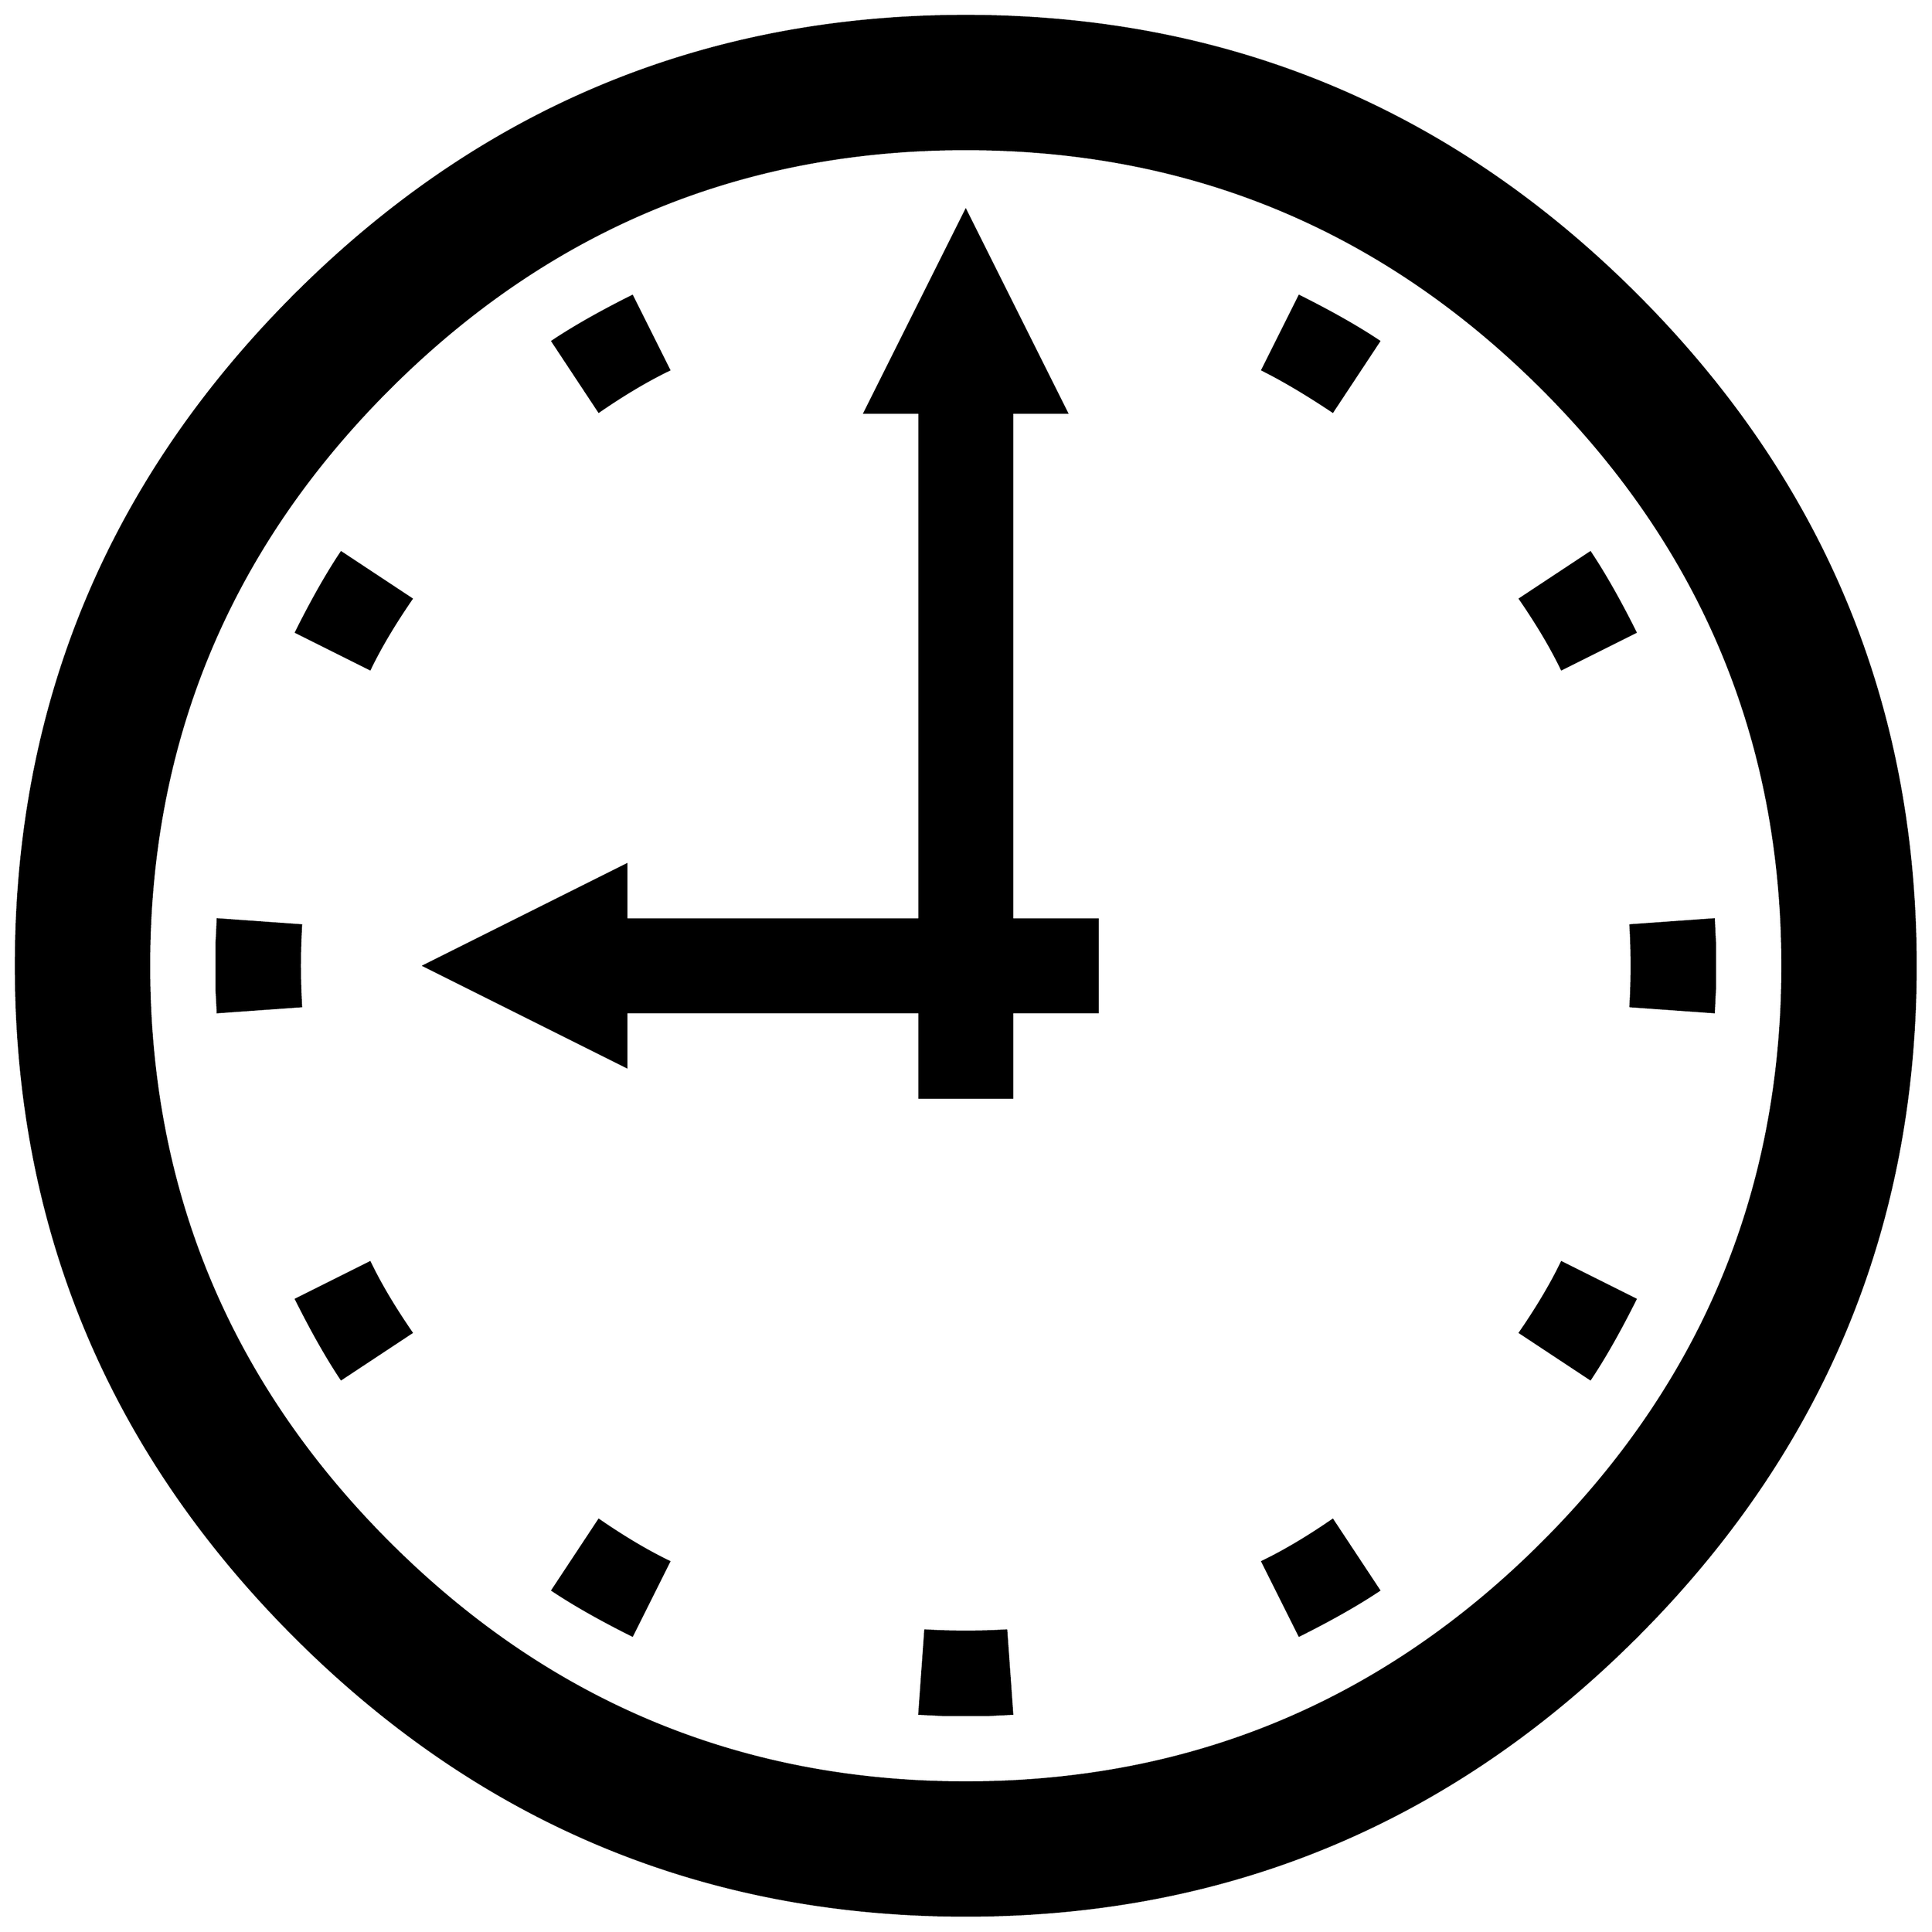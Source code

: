 


\begin{tikzpicture}[y=0.80pt, x=0.80pt, yscale=-1.0, xscale=1.0, inner sep=0pt, outer sep=0pt]
\begin{scope}[shift={(100.0,1706.0)},nonzero rule]
  \path[draw=.,fill=.,line width=1.600pt] (1682.0,-582.0) ..
    controls (1682.0,-362.0) and (1603.667,-173.667) ..
    (1447.0,-17.0) .. controls (1290.333,139.667) and (1102.0,218.0)
    .. (882.0,218.0) .. controls (662.0,218.0) and (473.667,139.667)
    .. (317.0,-17.0) .. controls (160.333,-173.667) and
    (82.0,-362.0) .. (82.0,-582.0) .. controls (82.0,-802.0) and
    (160.333,-990.333) .. (317.0,-1147.0) .. controls
    (473.667,-1303.667) and (662.0,-1382.0) .. (882.0,-1382.0) ..
    controls (1102.0,-1382.0) and (1290.333,-1303.667) ..
    (1447.0,-1147.0) .. controls (1603.667,-990.333) and
    (1682.0,-802.0) .. (1682.0,-582.0) -- cycle(1570.0,-582.0)
    .. controls (1570.0,-771.333) and (1502.667,-933.333) ..
    (1368.0,-1068.0) .. controls (1233.333,-1202.667) and
    (1071.333,-1270.0) .. (882.0,-1270.0) .. controls
    (692.667,-1270.0) and (530.667,-1202.667) .. (396.0,-1068.0) ..
    controls (261.333,-933.333) and (194.0,-771.333) .. (194.0,-582.0)
    .. controls (194.0,-392.667) and (261.333,-230.667) ..
    (396.0,-96.0) .. controls (530.667,38.667) and (692.667,106.0) ..
    (882.0,106.0) .. controls (1071.333,106.0) and (1233.333,38.667)
    .. (1368.0,-96.0) .. controls (1502.667,-230.667) and
    (1570.0,-392.667) .. (1570.0,-582.0) -- cycle(1230.0,-1108.0)
    -- (1191.0,-1049.0) .. controls (1169.0,-1063.667) and
    (1149.333,-1075.333) .. (1132.0,-1084.0) -- (1163.0,-1146.0) ..
    controls (1189.667,-1132.667) and (1212.0,-1120.0) ..
    (1230.0,-1108.0) -- cycle(1446.0,-863.0) -- (1384.0,-832.0)
    .. controls (1375.333,-850.0) and (1363.667,-869.667) ..
    (1349.0,-891.0) -- (1408.0,-930.0) .. controls
    (1420.0,-912.0) and (1432.667,-889.667) .. (1446.0,-863.0) --
    cycle(1513.0,-562.0) .. controls (1513.0,-564.0) and
    (1512.667,-557.667) .. (1512.0,-543.0) -- (1442.0,-548.0) ..
    controls (1443.333,-570.667) and (1443.333,-593.333) ..
    (1442.0,-616.0) -- (1512.0,-621.0) .. controls
    (1512.667,-606.333) and (1513.0,-600.0) .. (1513.0,-602.0) --
    (1513.0,-562.0) -- cycle(632.0,-1084.0) .. controls
    (614.0,-1075.333) and (594.333,-1063.667) .. (573.0,-1049.0) --
    (534.0,-1108.0) .. controls (552.0,-1120.0) and
    (574.333,-1132.667) .. (601.0,-1146.0) -- (632.0,-1084.0) --
    cycle(1446.0,-301.0) .. controls (1432.667,-274.333) and
    (1420.0,-252.0) .. (1408.0,-234.0) -- (1349.0,-273.0) ..
    controls (1363.667,-294.333) and (1375.333,-314.0) ..
    (1384.0,-332.0) -- (1446.0,-301.0) -- cycle(993.0,-543.0) --
    (921.0,-543.0) -- (921.0,-471.0) -- (843.0,-471.0) --
    (843.0,-543.0) -- (596.0,-543.0) -- (596.0,-497.0) --
    (426.0,-582.0) -- (596.0,-667.0) -- (596.0,-621.0) --
    (843.0,-621.0) -- (843.0,-1048.0) -- (797.0,-1048.0) --
    (882.0,-1218.0) -- (967.0,-1048.0) -- (921.0,-1048.0) --
    (921.0,-621.0) -- (993.0,-621.0) -- (993.0,-543.0) --
    cycle(415.0,-891.0) .. controls (400.333,-869.667) and
    (388.667,-850.0) .. (380.0,-832.0) -- (318.0,-863.0) ..
    controls (331.333,-889.667) and (344.0,-912.0) .. (356.0,-930.0)
    -- (415.0,-891.0) -- cycle(1230.0,-56.0) .. controls
    (1212.0,-44.0) and (1189.667,-31.333) .. (1163.0,-18.0) --
    (1132.0,-80.0) .. controls (1150.0,-88.667) and
    (1169.667,-100.333) .. (1191.0,-115.0) -- (1230.0,-56.0) --
    cycle(921.0,48.0) .. controls (907.0,48.667) and (900.667,49.0)
    .. (902.0,49.0) -- (862.0,49.0) .. controls (863.333,49.0) and
    (857.0,48.667) .. (843.0,48.0) -- (848.0,-22.0) .. controls
    (870.667,-20.667) and (893.333,-20.667) .. (916.0,-22.0) --
    (921.0,48.0) -- cycle(322.0,-548.0) -- (252.0,-543.0) ..
    controls (251.333,-556.333) and (251.0,-562.333) .. (251.0,-561.0)
    -- (251.0,-602.0) .. controls (251.0,-600.0) and
    (251.333,-606.333) .. (252.0,-621.0) -- (322.0,-616.0) ..
    controls (320.667,-593.333) and (320.667,-570.667) .. (322.0,-548.0)
    -- cycle(415.0,-273.0) -- (356.0,-234.0) .. controls
    (344.0,-252.0) and (331.333,-274.333) .. (318.0,-301.0) --
    (380.0,-332.0) .. controls (388.667,-314.0) and (400.333,-294.333)
    .. (415.0,-273.0) -- cycle(632.0,-80.0) -- (601.0,-18.0) ..
    controls (574.333,-31.333) and (552.0,-44.0) .. (534.0,-56.0) --
    (573.0,-115.0) .. controls (594.333,-100.333) and (614.0,-88.667)
    .. (632.0,-80.0) -- cycle;
\end{scope}

\end{tikzpicture}

